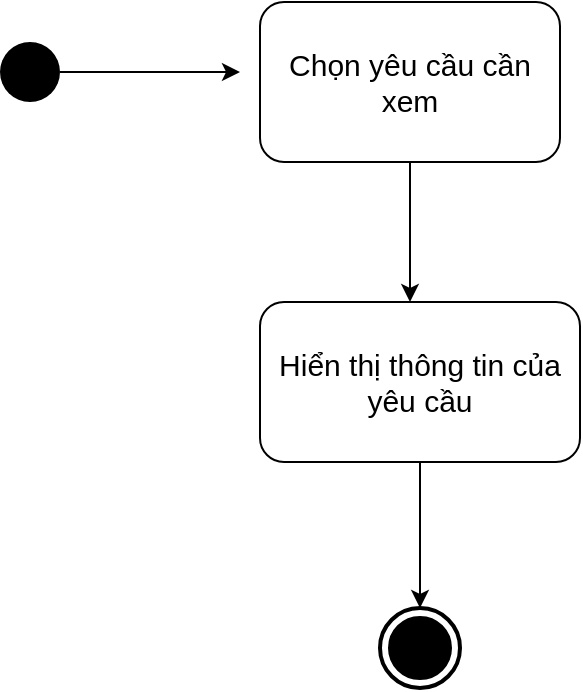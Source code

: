 <mxfile version="13.8.4" type="device"><diagram name="Page-1" id="e7e014a7-5840-1c2e-5031-d8a46d1fe8dd"><mxGraphModel dx="1422" dy="751" grid="1" gridSize="10" guides="1" tooltips="1" connect="1" arrows="1" fold="1" page="1" pageScale="1" pageWidth="1169" pageHeight="826" background="#ffffff" math="0" shadow="0"><root><mxCell id="0"/><mxCell id="1" parent="0"/><mxCell id="A0P0WAkoeJ6fGI72fvnO-72" style="edgeStyle=orthogonalEdgeStyle;rounded=0;orthogonalLoop=1;jettySize=auto;html=1;fontSize=15;" edge="1" parent="1" source="A0P0WAkoeJ6fGI72fvnO-41"><mxGeometry relative="1" as="geometry"><mxPoint x="400" y="145" as="targetPoint"/></mxGeometry></mxCell><mxCell id="A0P0WAkoeJ6fGI72fvnO-41" value="" style="ellipse;fillColor=#000000;strokeColor=none;" vertex="1" parent="1"><mxGeometry x="280" y="130" width="30" height="30" as="geometry"/></mxCell><mxCell id="A0P0WAkoeJ6fGI72fvnO-42" value="" style="html=1;shape=mxgraph.sysml.actFinal;strokeWidth=2;verticalLabelPosition=bottom;verticalAlignment=top;" vertex="1" parent="1"><mxGeometry x="470" y="413" width="40" height="40" as="geometry"/></mxCell><mxCell id="A0P0WAkoeJ6fGI72fvnO-76" style="edgeStyle=orthogonalEdgeStyle;rounded=0;orthogonalLoop=1;jettySize=auto;html=1;fontSize=15;" edge="1" parent="1" source="A0P0WAkoeJ6fGI72fvnO-67"><mxGeometry relative="1" as="geometry"><mxPoint x="485" y="260" as="targetPoint"/></mxGeometry></mxCell><mxCell id="A0P0WAkoeJ6fGI72fvnO-67" value="Chọn yêu cầu cần xem" style="shape=rect;html=1;rounded=1;whiteSpace=wrap;align=center;fontSize=15;" vertex="1" parent="1"><mxGeometry x="410" y="110" width="150" height="80" as="geometry"/></mxCell><mxCell id="A0P0WAkoeJ6fGI72fvnO-77" style="edgeStyle=orthogonalEdgeStyle;rounded=0;orthogonalLoop=1;jettySize=auto;html=1;entryX=0.5;entryY=0;entryDx=0;entryDy=0;entryPerimeter=0;fontSize=15;" edge="1" parent="1" source="A0P0WAkoeJ6fGI72fvnO-74" target="A0P0WAkoeJ6fGI72fvnO-42"><mxGeometry relative="1" as="geometry"/></mxCell><mxCell id="A0P0WAkoeJ6fGI72fvnO-74" value="Hiển thị thông tin của yêu cầu" style="shape=rect;html=1;rounded=1;whiteSpace=wrap;align=center;fontSize=15;" vertex="1" parent="1"><mxGeometry x="410" y="260" width="160" height="80" as="geometry"/></mxCell></root></mxGraphModel></diagram></mxfile>